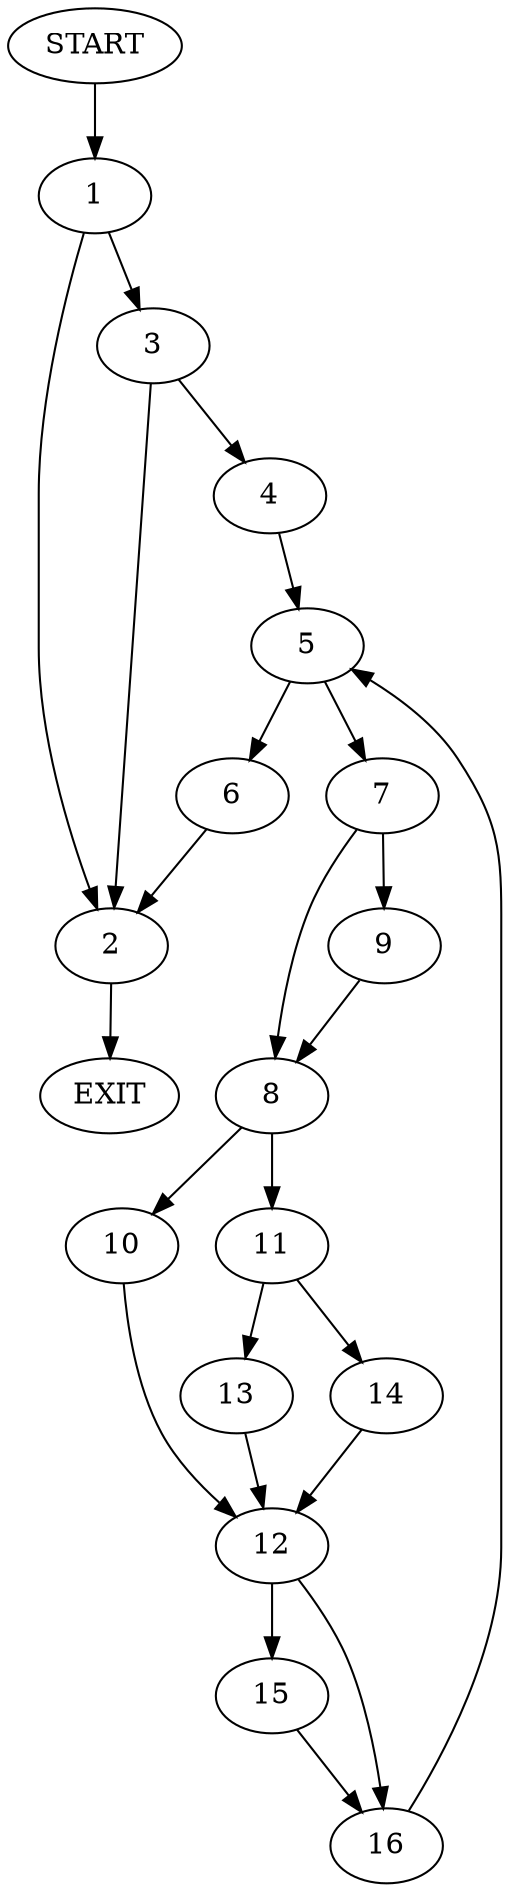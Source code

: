 digraph {
0 [label="START"]
17 [label="EXIT"]
0 -> 1
1 -> 2
1 -> 3
2 -> 17
3 -> 2
3 -> 4
4 -> 5
5 -> 6
5 -> 7
6 -> 2
7 -> 8
7 -> 9
8 -> 10
8 -> 11
9 -> 8
10 -> 12
11 -> 13
11 -> 14
13 -> 12
14 -> 12
12 -> 15
12 -> 16
16 -> 5
15 -> 16
}

